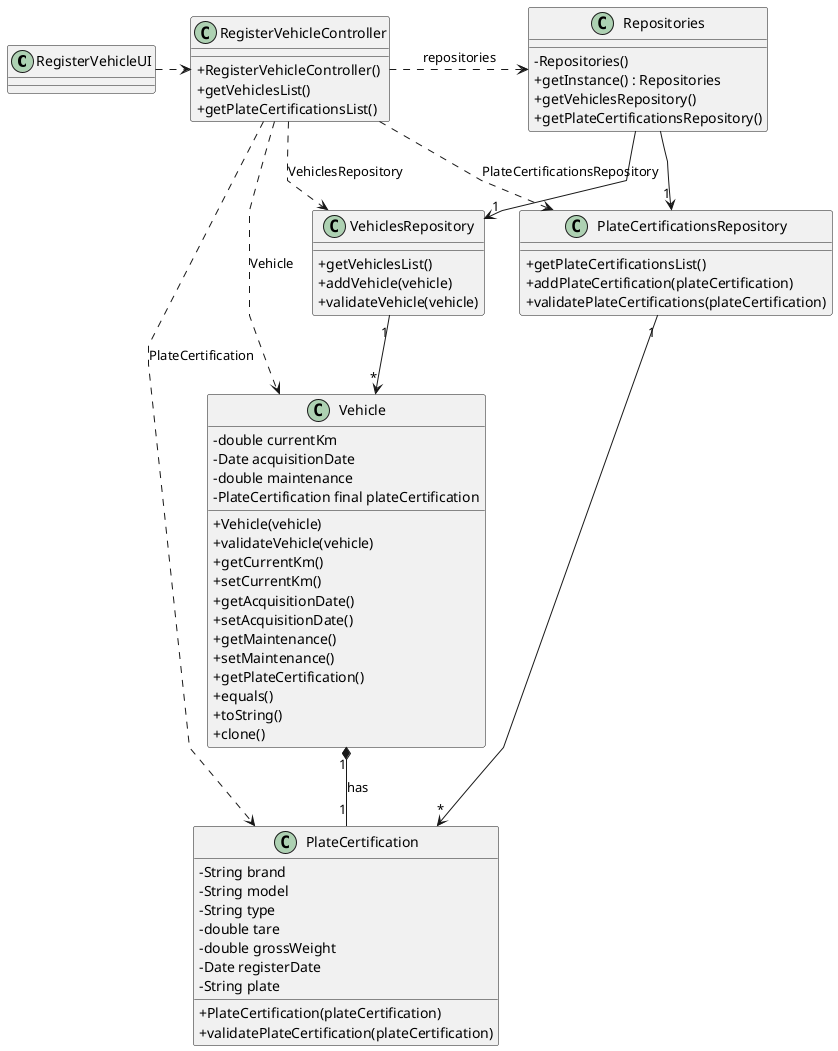@startuml
skinparam packageStyle rectangle
skinparam shadowing false
skinparam linetype polyline
skinparam classAttributeIconSize 0

class RegisterVehicleUI {
}

class RegisterVehicleController {
    + RegisterVehicleController()
    + getVehiclesList()
    + getPlateCertificationsList()
}

class Repositories {
    - Repositories()
    + getInstance() : Repositories
    + getVehiclesRepository()
    + getPlateCertificationsRepository()
}

class Vehicle {
    - double currentKm
    - Date acquisitionDate
    - double maintenance
    -PlateCertification final plateCertification
    + Vehicle(vehicle)
    + validateVehicle(vehicle)
    + getCurrentKm()
    + setCurrentKm()
    + getAcquisitionDate()
    + setAcquisitionDate()
    + getMaintenance()
    + setMaintenance()
    + getPlateCertification()
    + equals()
    + toString()
    + clone()
}

class VehiclesRepository {
    + getVehiclesList()
    + addVehicle(vehicle)
    + validateVehicle(vehicle)
}

class PlateCertification {
    - String brand
    - String model
    - String type
    - double tare
    - double grossWeight
    - Date registerDate
    - String plate
    + PlateCertification(plateCertification)
    + validatePlateCertification(plateCertification)
}

class PlateCertificationsRepository {
    + getPlateCertificationsList()
    + addPlateCertification(plateCertification)
    + validatePlateCertifications(plateCertification)
}

RegisterVehicleUI .> RegisterVehicleController

RegisterVehicleController .> Repositories : repositories
Repositories --> "1" VehiclesRepository

RegisterVehicleController ..> Vehicle : Vehicle
RegisterVehicleController ..> VehiclesRepository : VehiclesRepository

VehiclesRepository "1" --> "*" Vehicle

Repositories --> "1" PlateCertificationsRepository

RegisterVehicleController ..> PlateCertification : PlateCertification
RegisterVehicleController ..> PlateCertificationsRepository : PlateCertificationsRepository

PlateCertificationsRepository "1" --> "*" PlateCertification

Vehicle "1" *-- "1" PlateCertification : has

@enduml